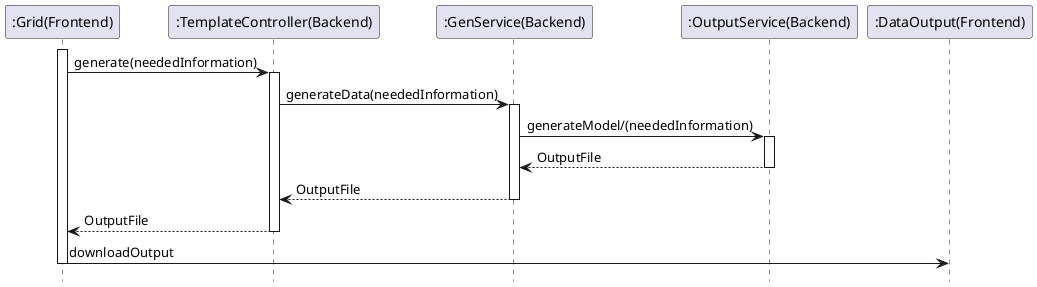 @startuml
hide footbox
participant ":Grid(Frontend)" as grid
participant ":TemplateController(Backend)" as temp
participant ":GenService(Backend)" as Gen
participant ":OutputService(Backend)" as out
participant ":DataOutput(Frontend)" as data

activate grid
grid -> temp: generate(neededInformation)
activate temp
temp -> Gen: generateData(neededInformation)
activate Gen
Gen -> out: generateModel/(neededInformation)
activate out
out --> Gen: OutputFile
deactivate out

Gen --> temp: OutputFile
deactivate Gen

temp --> grid: OutputFile
deactivate temp

grid -> data: downloadOutput
deactivate grid


@enduml